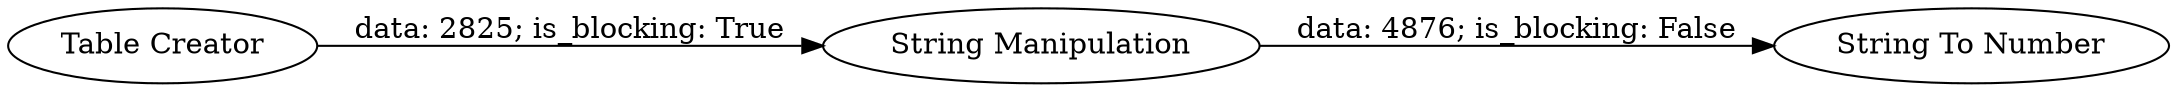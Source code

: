 digraph {
	"-2318727489534442481_3" [label="String To Number"]
	"-2318727489534442481_2" [label="String Manipulation"]
	"-2318727489534442481_1" [label="Table Creator"]
	"-2318727489534442481_1" -> "-2318727489534442481_2" [label="data: 2825; is_blocking: True"]
	"-2318727489534442481_2" -> "-2318727489534442481_3" [label="data: 4876; is_blocking: False"]
	rankdir=LR
}
